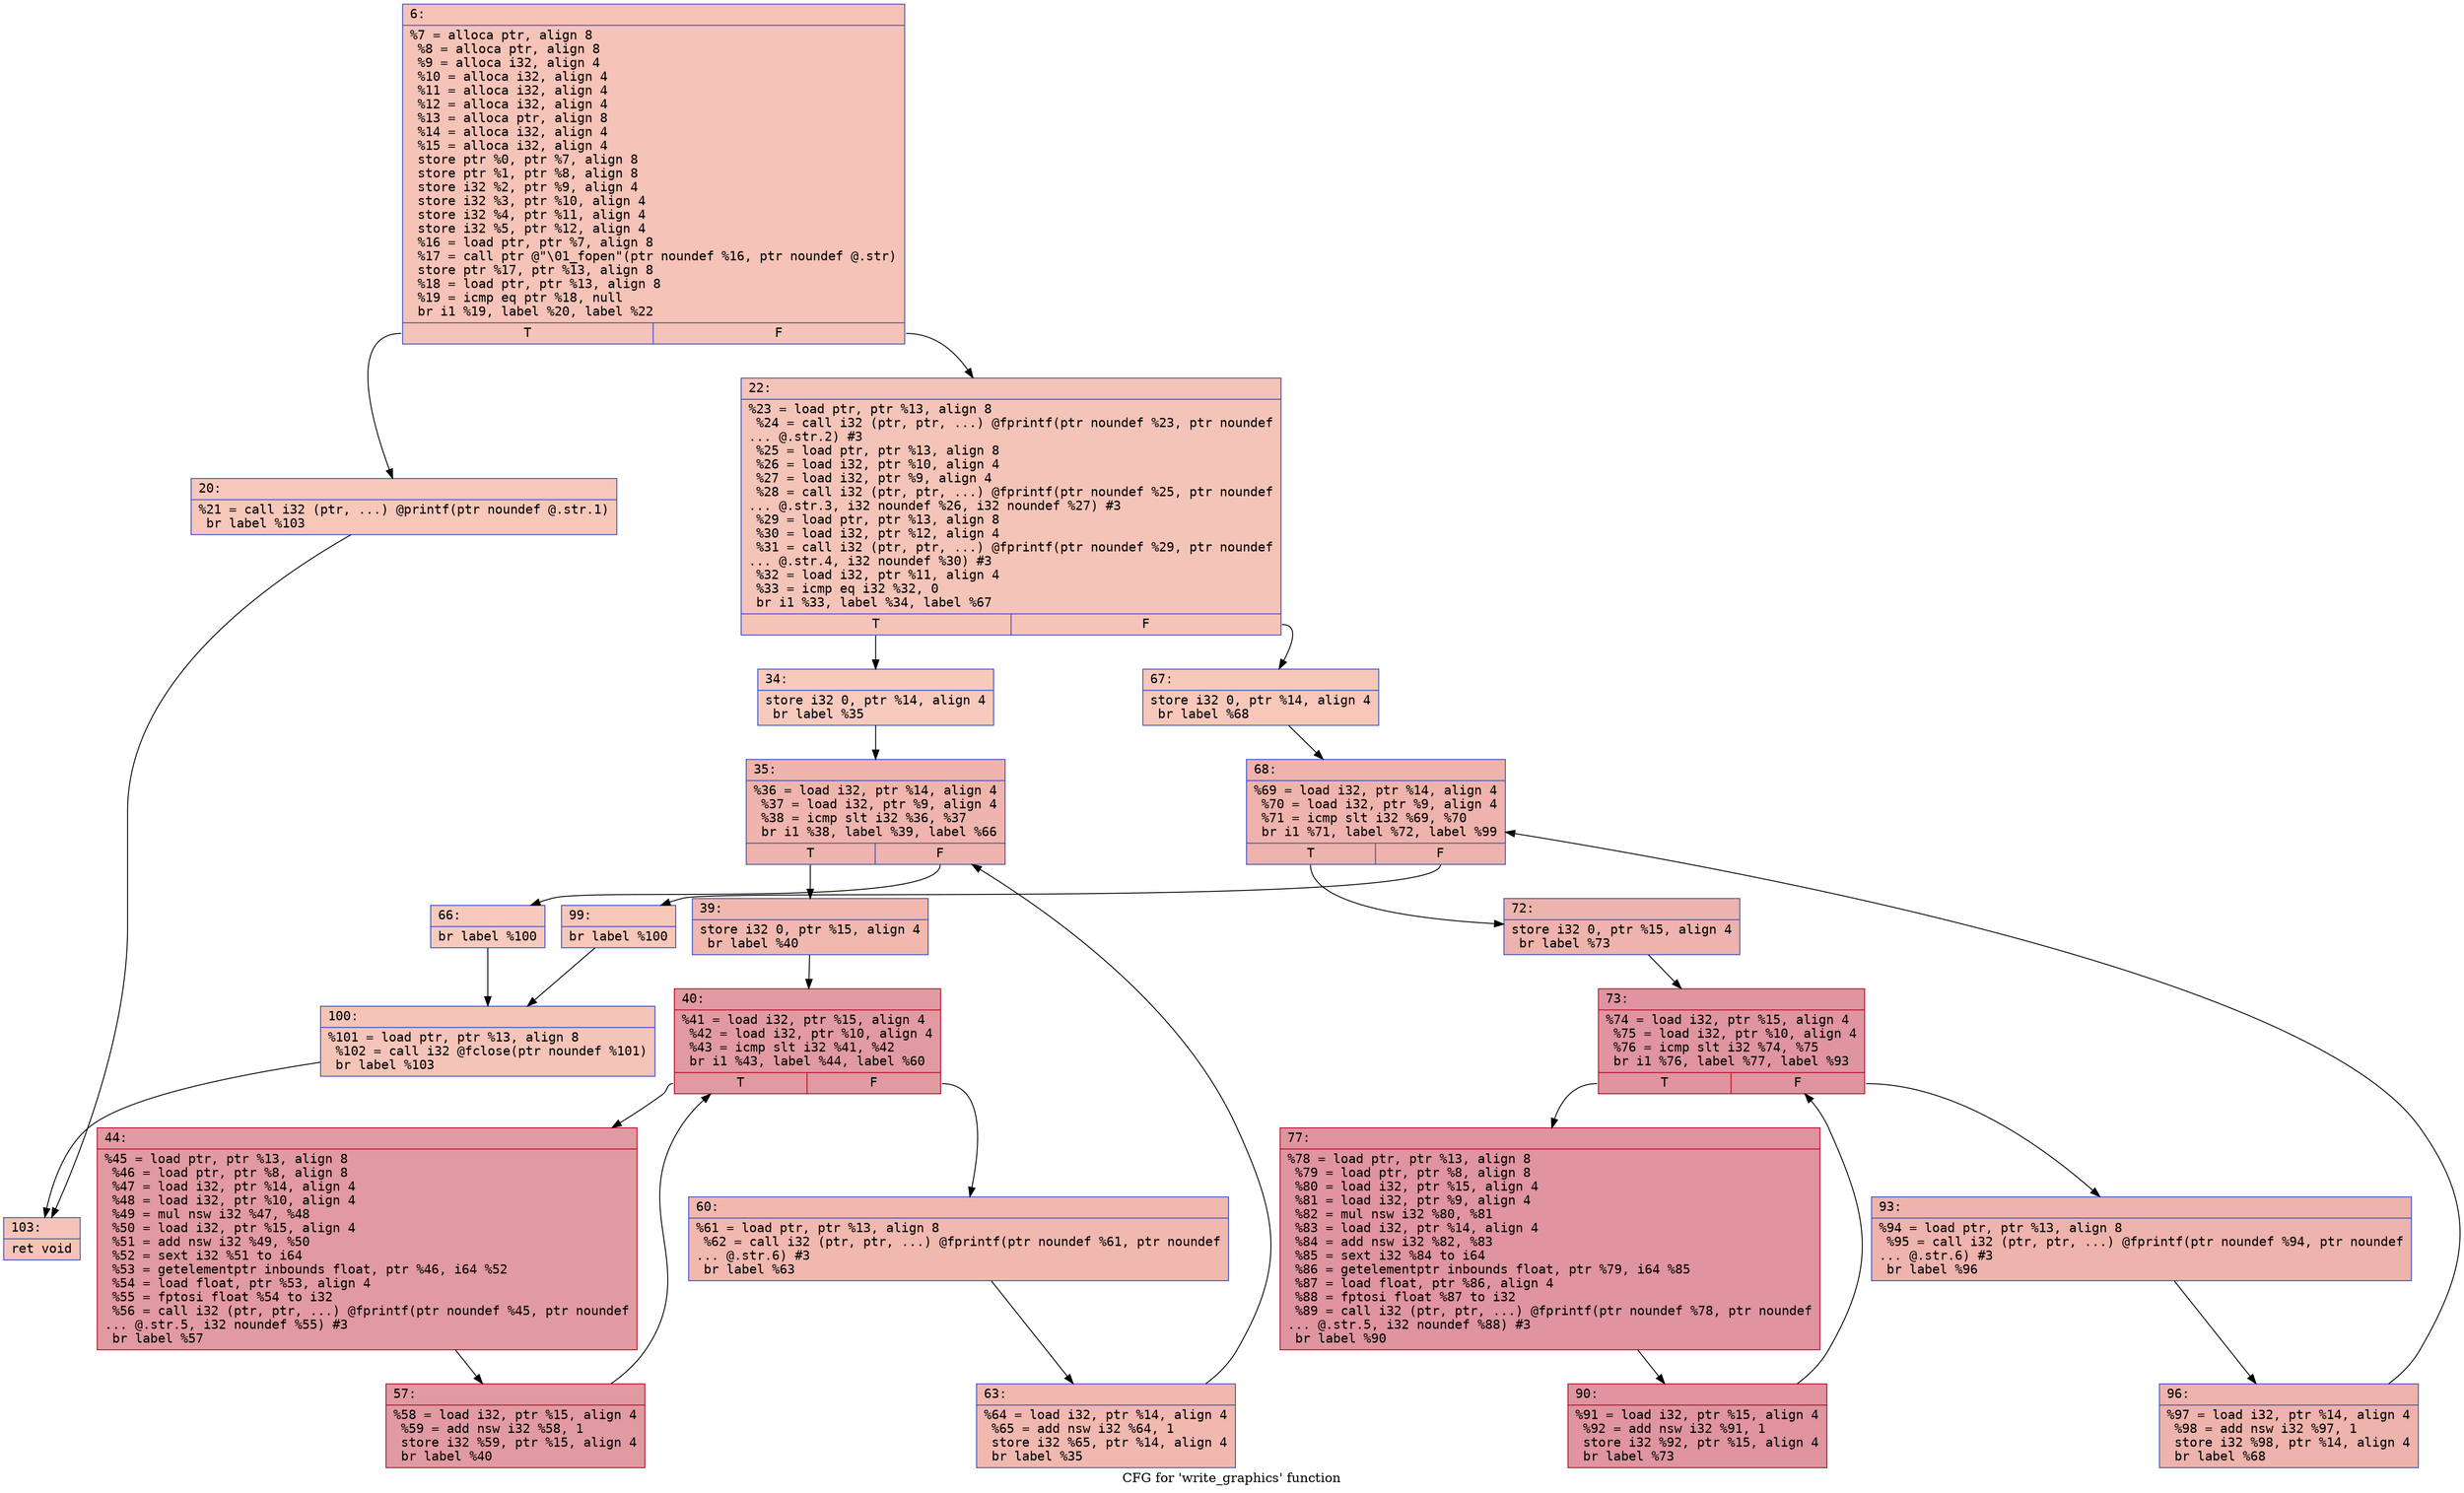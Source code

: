 digraph "CFG for 'write_graphics' function" {
	label="CFG for 'write_graphics' function";

	Node0x60000117df90 [shape=record,color="#3d50c3ff", style=filled, fillcolor="#e8765c70" fontname="Courier",label="{6:\l|  %7 = alloca ptr, align 8\l  %8 = alloca ptr, align 8\l  %9 = alloca i32, align 4\l  %10 = alloca i32, align 4\l  %11 = alloca i32, align 4\l  %12 = alloca i32, align 4\l  %13 = alloca ptr, align 8\l  %14 = alloca i32, align 4\l  %15 = alloca i32, align 4\l  store ptr %0, ptr %7, align 8\l  store ptr %1, ptr %8, align 8\l  store i32 %2, ptr %9, align 4\l  store i32 %3, ptr %10, align 4\l  store i32 %4, ptr %11, align 4\l  store i32 %5, ptr %12, align 4\l  %16 = load ptr, ptr %7, align 8\l  %17 = call ptr @\"\\01_fopen\"(ptr noundef %16, ptr noundef @.str)\l  store ptr %17, ptr %13, align 8\l  %18 = load ptr, ptr %13, align 8\l  %19 = icmp eq ptr %18, null\l  br i1 %19, label %20, label %22\l|{<s0>T|<s1>F}}"];
	Node0x60000117df90:s0 -> Node0x60000117dfe0[tooltip="6 -> 20\nProbability 37.50%" ];
	Node0x60000117df90:s1 -> Node0x60000117e030[tooltip="6 -> 22\nProbability 62.50%" ];
	Node0x60000117dfe0 [shape=record,color="#3d50c3ff", style=filled, fillcolor="#ec7f6370" fontname="Courier",label="{20:\l|  %21 = call i32 (ptr, ...) @printf(ptr noundef @.str.1)\l  br label %103\l}"];
	Node0x60000117dfe0 -> Node0x60000117e670[tooltip="20 -> 103\nProbability 100.00%" ];
	Node0x60000117e030 [shape=record,color="#3d50c3ff", style=filled, fillcolor="#e97a5f70" fontname="Courier",label="{22:\l|  %23 = load ptr, ptr %13, align 8\l  %24 = call i32 (ptr, ptr, ...) @fprintf(ptr noundef %23, ptr noundef\l... @.str.2) #3\l  %25 = load ptr, ptr %13, align 8\l  %26 = load i32, ptr %10, align 4\l  %27 = load i32, ptr %9, align 4\l  %28 = call i32 (ptr, ptr, ...) @fprintf(ptr noundef %25, ptr noundef\l... @.str.3, i32 noundef %26, i32 noundef %27) #3\l  %29 = load ptr, ptr %13, align 8\l  %30 = load i32, ptr %12, align 4\l  %31 = call i32 (ptr, ptr, ...) @fprintf(ptr noundef %29, ptr noundef\l... @.str.4, i32 noundef %30) #3\l  %32 = load i32, ptr %11, align 4\l  %33 = icmp eq i32 %32, 0\l  br i1 %33, label %34, label %67\l|{<s0>T|<s1>F}}"];
	Node0x60000117e030:s0 -> Node0x60000117e080[tooltip="22 -> 34\nProbability 37.50%" ];
	Node0x60000117e030:s1 -> Node0x60000117e350[tooltip="22 -> 67\nProbability 62.50%" ];
	Node0x60000117e080 [shape=record,color="#3d50c3ff", style=filled, fillcolor="#ef886b70" fontname="Courier",label="{34:\l|  store i32 0, ptr %14, align 4\l  br label %35\l}"];
	Node0x60000117e080 -> Node0x60000117e0d0[tooltip="34 -> 35\nProbability 100.00%" ];
	Node0x60000117e0d0 [shape=record,color="#3d50c3ff", style=filled, fillcolor="#d8564670" fontname="Courier",label="{35:\l|  %36 = load i32, ptr %14, align 4\l  %37 = load i32, ptr %9, align 4\l  %38 = icmp slt i32 %36, %37\l  br i1 %38, label %39, label %66\l|{<s0>T|<s1>F}}"];
	Node0x60000117e0d0:s0 -> Node0x60000117e120[tooltip="35 -> 39\nProbability 96.88%" ];
	Node0x60000117e0d0:s1 -> Node0x60000117e300[tooltip="35 -> 66\nProbability 3.12%" ];
	Node0x60000117e120 [shape=record,color="#3d50c3ff", style=filled, fillcolor="#dc5d4a70" fontname="Courier",label="{39:\l|  store i32 0, ptr %15, align 4\l  br label %40\l}"];
	Node0x60000117e120 -> Node0x60000117e170[tooltip="39 -> 40\nProbability 100.00%" ];
	Node0x60000117e170 [shape=record,color="#b70d28ff", style=filled, fillcolor="#bb1b2c70" fontname="Courier",label="{40:\l|  %41 = load i32, ptr %15, align 4\l  %42 = load i32, ptr %10, align 4\l  %43 = icmp slt i32 %41, %42\l  br i1 %43, label %44, label %60\l|{<s0>T|<s1>F}}"];
	Node0x60000117e170:s0 -> Node0x60000117e1c0[tooltip="40 -> 44\nProbability 96.88%" ];
	Node0x60000117e170:s1 -> Node0x60000117e260[tooltip="40 -> 60\nProbability 3.12%" ];
	Node0x60000117e1c0 [shape=record,color="#b70d28ff", style=filled, fillcolor="#bb1b2c70" fontname="Courier",label="{44:\l|  %45 = load ptr, ptr %13, align 8\l  %46 = load ptr, ptr %8, align 8\l  %47 = load i32, ptr %14, align 4\l  %48 = load i32, ptr %10, align 4\l  %49 = mul nsw i32 %47, %48\l  %50 = load i32, ptr %15, align 4\l  %51 = add nsw i32 %49, %50\l  %52 = sext i32 %51 to i64\l  %53 = getelementptr inbounds float, ptr %46, i64 %52\l  %54 = load float, ptr %53, align 4\l  %55 = fptosi float %54 to i32\l  %56 = call i32 (ptr, ptr, ...) @fprintf(ptr noundef %45, ptr noundef\l... @.str.5, i32 noundef %55) #3\l  br label %57\l}"];
	Node0x60000117e1c0 -> Node0x60000117e210[tooltip="44 -> 57\nProbability 100.00%" ];
	Node0x60000117e210 [shape=record,color="#b70d28ff", style=filled, fillcolor="#bb1b2c70" fontname="Courier",label="{57:\l|  %58 = load i32, ptr %15, align 4\l  %59 = add nsw i32 %58, 1\l  store i32 %59, ptr %15, align 4\l  br label %40\l}"];
	Node0x60000117e210 -> Node0x60000117e170[tooltip="57 -> 40\nProbability 100.00%" ];
	Node0x60000117e260 [shape=record,color="#3d50c3ff", style=filled, fillcolor="#dc5d4a70" fontname="Courier",label="{60:\l|  %61 = load ptr, ptr %13, align 8\l  %62 = call i32 (ptr, ptr, ...) @fprintf(ptr noundef %61, ptr noundef\l... @.str.6) #3\l  br label %63\l}"];
	Node0x60000117e260 -> Node0x60000117e2b0[tooltip="60 -> 63\nProbability 100.00%" ];
	Node0x60000117e2b0 [shape=record,color="#3d50c3ff", style=filled, fillcolor="#dc5d4a70" fontname="Courier",label="{63:\l|  %64 = load i32, ptr %14, align 4\l  %65 = add nsw i32 %64, 1\l  store i32 %65, ptr %14, align 4\l  br label %35\l}"];
	Node0x60000117e2b0 -> Node0x60000117e0d0[tooltip="63 -> 35\nProbability 100.00%" ];
	Node0x60000117e300 [shape=record,color="#3d50c3ff", style=filled, fillcolor="#ef886b70" fontname="Courier",label="{66:\l|  br label %100\l}"];
	Node0x60000117e300 -> Node0x60000117e620[tooltip="66 -> 100\nProbability 100.00%" ];
	Node0x60000117e350 [shape=record,color="#3d50c3ff", style=filled, fillcolor="#ec7f6370" fontname="Courier",label="{67:\l|  store i32 0, ptr %14, align 4\l  br label %68\l}"];
	Node0x60000117e350 -> Node0x60000117e3a0[tooltip="67 -> 68\nProbability 100.00%" ];
	Node0x60000117e3a0 [shape=record,color="#3d50c3ff", style=filled, fillcolor="#d6524470" fontname="Courier",label="{68:\l|  %69 = load i32, ptr %14, align 4\l  %70 = load i32, ptr %9, align 4\l  %71 = icmp slt i32 %69, %70\l  br i1 %71, label %72, label %99\l|{<s0>T|<s1>F}}"];
	Node0x60000117e3a0:s0 -> Node0x60000117e3f0[tooltip="68 -> 72\nProbability 96.88%" ];
	Node0x60000117e3a0:s1 -> Node0x60000117e5d0[tooltip="68 -> 99\nProbability 3.12%" ];
	Node0x60000117e3f0 [shape=record,color="#3d50c3ff", style=filled, fillcolor="#d6524470" fontname="Courier",label="{72:\l|  store i32 0, ptr %15, align 4\l  br label %73\l}"];
	Node0x60000117e3f0 -> Node0x60000117e440[tooltip="72 -> 73\nProbability 100.00%" ];
	Node0x60000117e440 [shape=record,color="#b70d28ff", style=filled, fillcolor="#b70d2870" fontname="Courier",label="{73:\l|  %74 = load i32, ptr %15, align 4\l  %75 = load i32, ptr %10, align 4\l  %76 = icmp slt i32 %74, %75\l  br i1 %76, label %77, label %93\l|{<s0>T|<s1>F}}"];
	Node0x60000117e440:s0 -> Node0x60000117e490[tooltip="73 -> 77\nProbability 96.88%" ];
	Node0x60000117e440:s1 -> Node0x60000117e530[tooltip="73 -> 93\nProbability 3.12%" ];
	Node0x60000117e490 [shape=record,color="#b70d28ff", style=filled, fillcolor="#b70d2870" fontname="Courier",label="{77:\l|  %78 = load ptr, ptr %13, align 8\l  %79 = load ptr, ptr %8, align 8\l  %80 = load i32, ptr %15, align 4\l  %81 = load i32, ptr %9, align 4\l  %82 = mul nsw i32 %80, %81\l  %83 = load i32, ptr %14, align 4\l  %84 = add nsw i32 %82, %83\l  %85 = sext i32 %84 to i64\l  %86 = getelementptr inbounds float, ptr %79, i64 %85\l  %87 = load float, ptr %86, align 4\l  %88 = fptosi float %87 to i32\l  %89 = call i32 (ptr, ptr, ...) @fprintf(ptr noundef %78, ptr noundef\l... @.str.5, i32 noundef %88) #3\l  br label %90\l}"];
	Node0x60000117e490 -> Node0x60000117e4e0[tooltip="77 -> 90\nProbability 100.00%" ];
	Node0x60000117e4e0 [shape=record,color="#b70d28ff", style=filled, fillcolor="#b70d2870" fontname="Courier",label="{90:\l|  %91 = load i32, ptr %15, align 4\l  %92 = add nsw i32 %91, 1\l  store i32 %92, ptr %15, align 4\l  br label %73\l}"];
	Node0x60000117e4e0 -> Node0x60000117e440[tooltip="90 -> 73\nProbability 100.00%" ];
	Node0x60000117e530 [shape=record,color="#3d50c3ff", style=filled, fillcolor="#d6524470" fontname="Courier",label="{93:\l|  %94 = load ptr, ptr %13, align 8\l  %95 = call i32 (ptr, ptr, ...) @fprintf(ptr noundef %94, ptr noundef\l... @.str.6) #3\l  br label %96\l}"];
	Node0x60000117e530 -> Node0x60000117e580[tooltip="93 -> 96\nProbability 100.00%" ];
	Node0x60000117e580 [shape=record,color="#3d50c3ff", style=filled, fillcolor="#d6524470" fontname="Courier",label="{96:\l|  %97 = load i32, ptr %14, align 4\l  %98 = add nsw i32 %97, 1\l  store i32 %98, ptr %14, align 4\l  br label %68\l}"];
	Node0x60000117e580 -> Node0x60000117e3a0[tooltip="96 -> 68\nProbability 100.00%" ];
	Node0x60000117e5d0 [shape=record,color="#3d50c3ff", style=filled, fillcolor="#ec7f6370" fontname="Courier",label="{99:\l|  br label %100\l}"];
	Node0x60000117e5d0 -> Node0x60000117e620[tooltip="99 -> 100\nProbability 100.00%" ];
	Node0x60000117e620 [shape=record,color="#3d50c3ff", style=filled, fillcolor="#e97a5f70" fontname="Courier",label="{100:\l|  %101 = load ptr, ptr %13, align 8\l  %102 = call i32 @fclose(ptr noundef %101)\l  br label %103\l}"];
	Node0x60000117e620 -> Node0x60000117e670[tooltip="100 -> 103\nProbability 100.00%" ];
	Node0x60000117e670 [shape=record,color="#3d50c3ff", style=filled, fillcolor="#e8765c70" fontname="Courier",label="{103:\l|  ret void\l}"];
}
